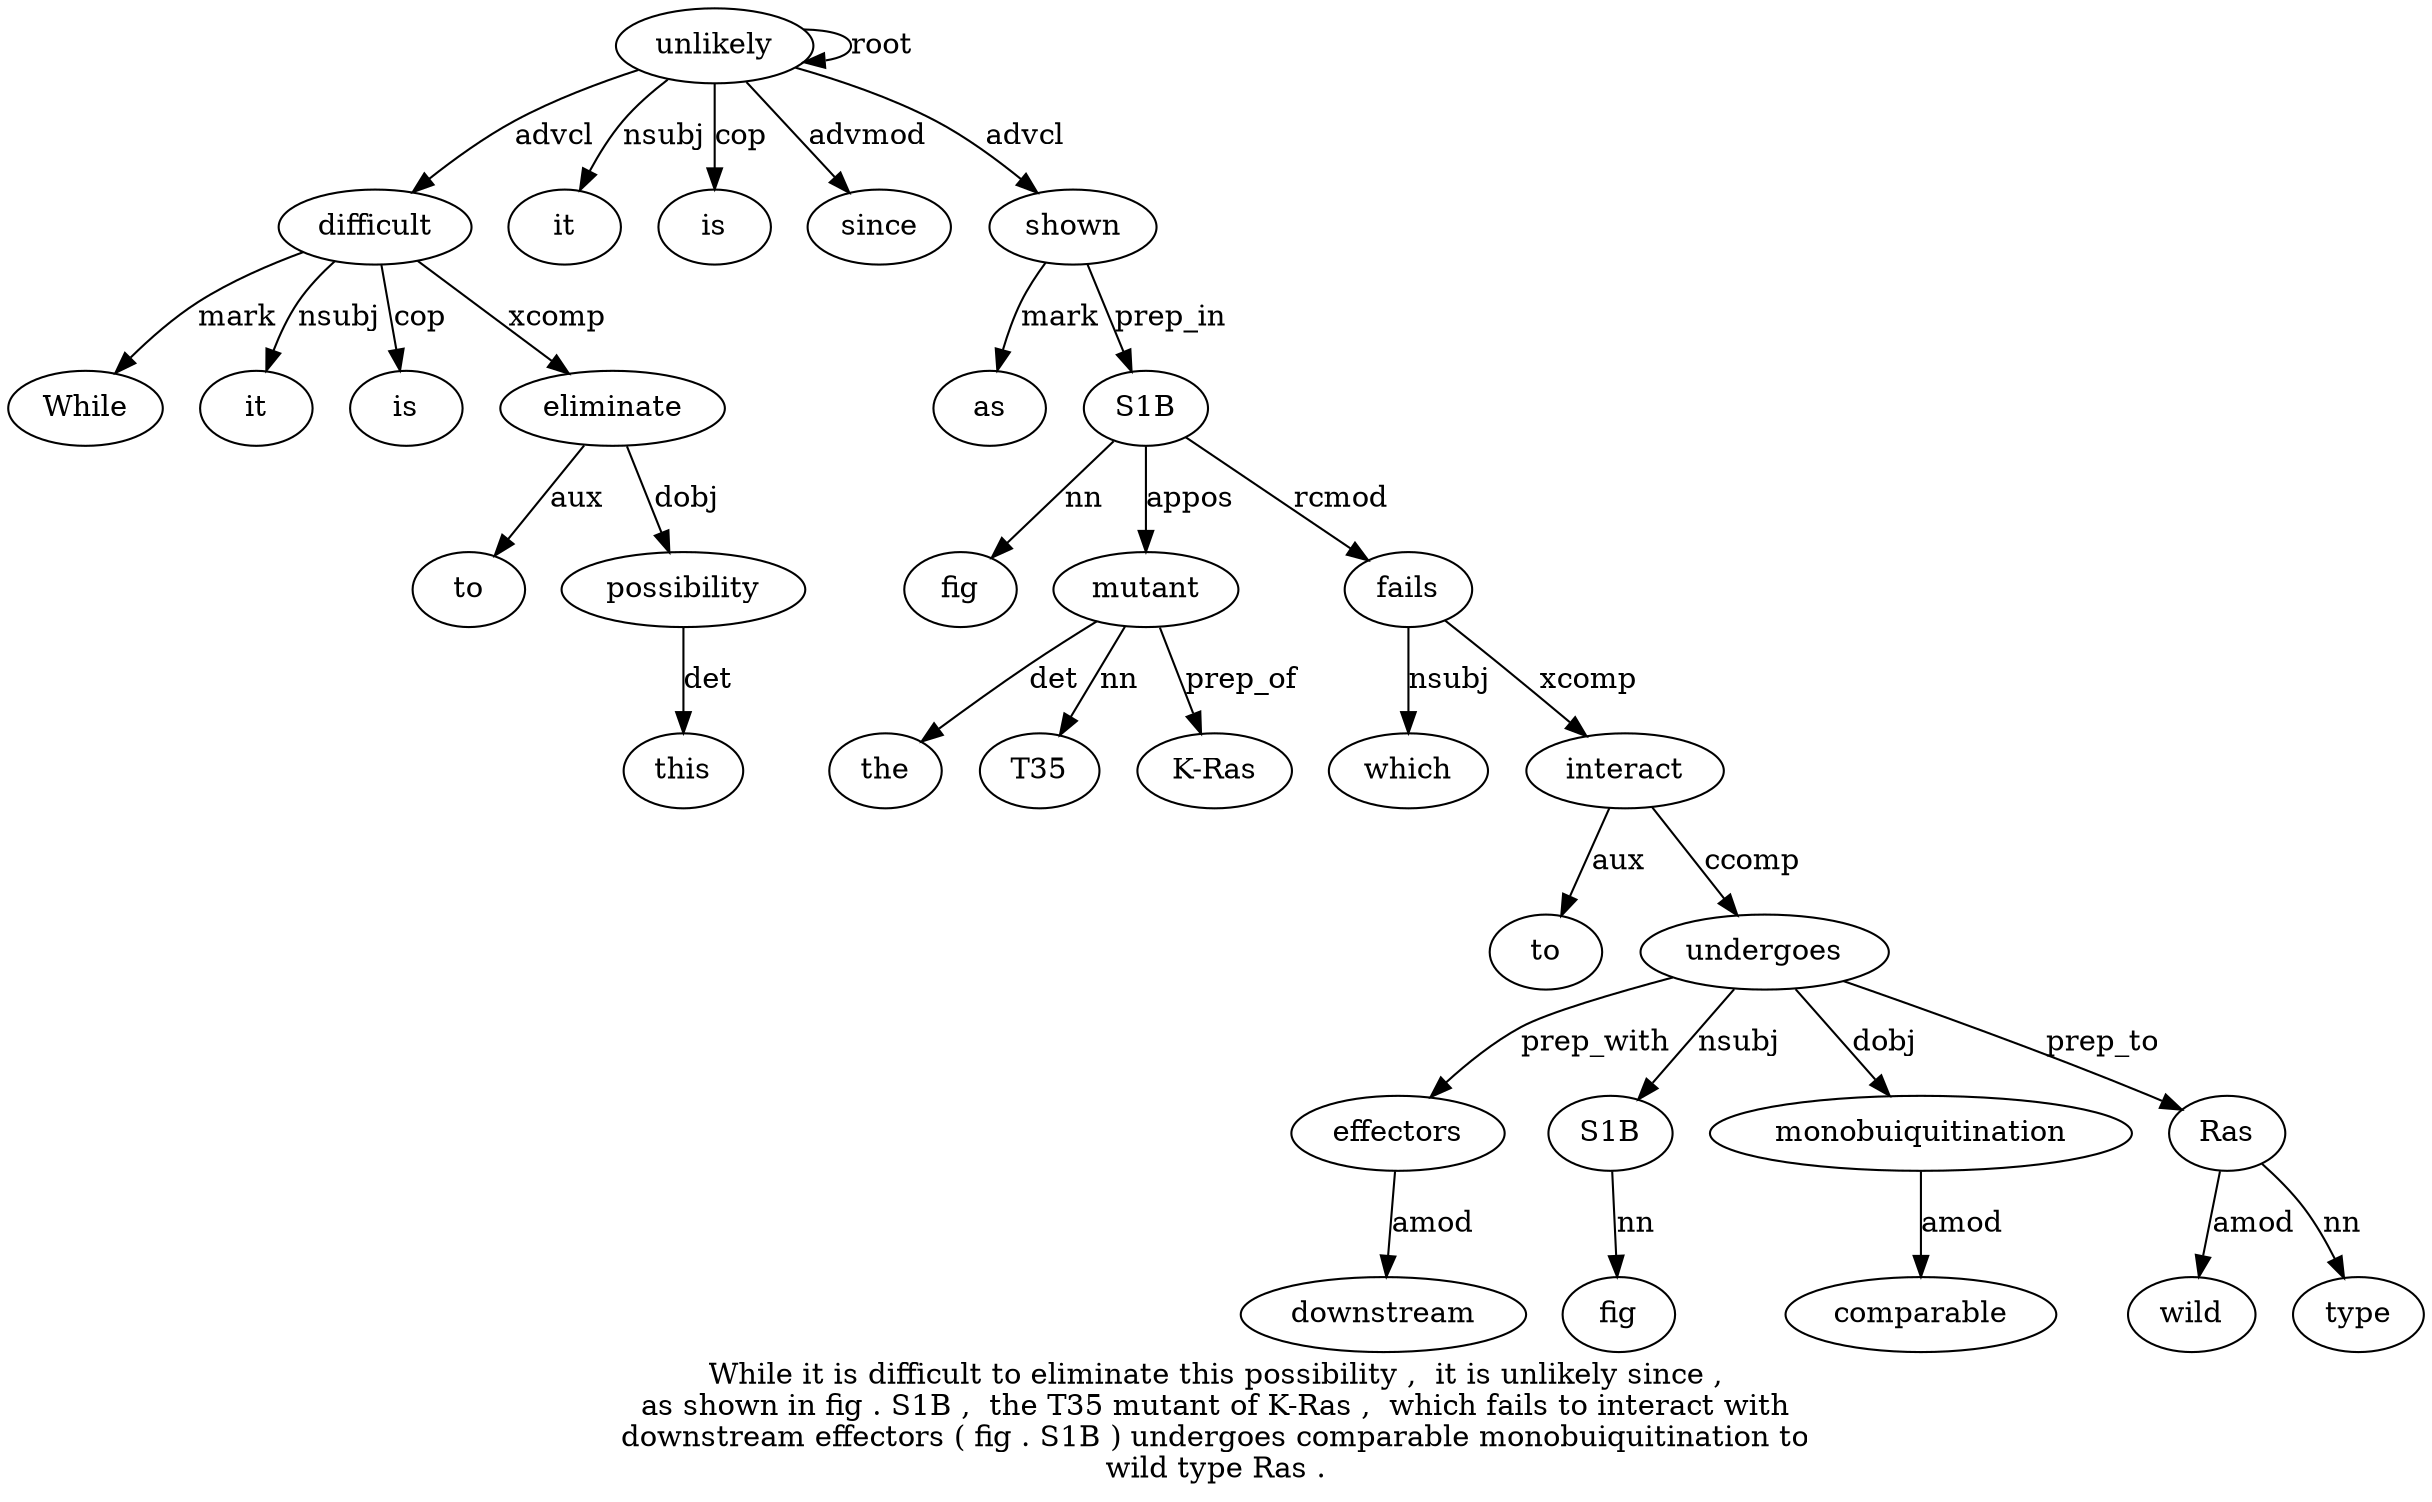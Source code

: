 digraph "While it is difficult to eliminate this possibility ,  it is unlikely since ,  as shown in fig . S1B ,  the T35 mutant of K-Ras ,  which fails to interact with downstream effectors ( fig . S1B ) undergoes comparable monobuiquitination to wild type Ras ." {
label="While it is difficult to eliminate this possibility ,  it is unlikely since ,
as shown in fig . S1B ,  the T35 mutant of K-Ras ,  which fails to interact with
downstream effectors ( fig . S1B ) undergoes comparable monobuiquitination to
wild type Ras .";
difficult4 [style=filled, fillcolor=white, label=difficult];
While1 [style=filled, fillcolor=white, label=While];
difficult4 -> While1  [label=mark];
it2 [style=filled, fillcolor=white, label=it];
difficult4 -> it2  [label=nsubj];
is3 [style=filled, fillcolor=white, label=is];
difficult4 -> is3  [label=cop];
unlikely12 [style=filled, fillcolor=white, label=unlikely];
unlikely12 -> difficult4  [label=advcl];
eliminate6 [style=filled, fillcolor=white, label=eliminate];
to5 [style=filled, fillcolor=white, label=to];
eliminate6 -> to5  [label=aux];
difficult4 -> eliminate6  [label=xcomp];
possibility8 [style=filled, fillcolor=white, label=possibility];
this7 [style=filled, fillcolor=white, label=this];
possibility8 -> this7  [label=det];
eliminate6 -> possibility8  [label=dobj];
it10 [style=filled, fillcolor=white, label=it];
unlikely12 -> it10  [label=nsubj];
is11 [style=filled, fillcolor=white, label=is];
unlikely12 -> is11  [label=cop];
unlikely12 -> unlikely12  [label=root];
since13 [style=filled, fillcolor=white, label=since];
unlikely12 -> since13  [label=advmod];
shown16 [style=filled, fillcolor=white, label=shown];
as15 [style=filled, fillcolor=white, label=as];
shown16 -> as15  [label=mark];
unlikely12 -> shown16  [label=advcl];
S1B20 [style=filled, fillcolor=white, label=S1B];
fig18 [style=filled, fillcolor=white, label=fig];
S1B20 -> fig18  [label=nn];
shown16 -> S1B20  [label=prep_in];
mutant24 [style=filled, fillcolor=white, label=mutant];
the22 [style=filled, fillcolor=white, label=the];
mutant24 -> the22  [label=det];
T352 [style=filled, fillcolor=white, label=T35];
mutant24 -> T352  [label=nn];
S1B20 -> mutant24  [label=appos];
"K-Ras26" [style=filled, fillcolor=white, label="K-Ras"];
mutant24 -> "K-Ras26"  [label=prep_of];
fails29 [style=filled, fillcolor=white, label=fails];
which28 [style=filled, fillcolor=white, label=which];
fails29 -> which28  [label=nsubj];
S1B20 -> fails29  [label=rcmod];
interact31 [style=filled, fillcolor=white, label=interact];
to30 [style=filled, fillcolor=white, label=to];
interact31 -> to30  [label=aux];
fails29 -> interact31  [label=xcomp];
effectors34 [style=filled, fillcolor=white, label=effectors];
downstream33 [style=filled, fillcolor=white, label=downstream];
effectors34 -> downstream33  [label=amod];
undergoes40 [style=filled, fillcolor=white, label=undergoes];
undergoes40 -> effectors34  [label=prep_with];
S1B38 [style=filled, fillcolor=white, label=S1B];
fig36 [style=filled, fillcolor=white, label=fig];
S1B38 -> fig36  [label=nn];
undergoes40 -> S1B38  [label=nsubj];
interact31 -> undergoes40  [label=ccomp];
monobuiquitination42 [style=filled, fillcolor=white, label=monobuiquitination];
comparable41 [style=filled, fillcolor=white, label=comparable];
monobuiquitination42 -> comparable41  [label=amod];
undergoes40 -> monobuiquitination42  [label=dobj];
Ras46 [style=filled, fillcolor=white, label=Ras];
wild44 [style=filled, fillcolor=white, label=wild];
Ras46 -> wild44  [label=amod];
type45 [style=filled, fillcolor=white, label=type];
Ras46 -> type45  [label=nn];
undergoes40 -> Ras46  [label=prep_to];
}
